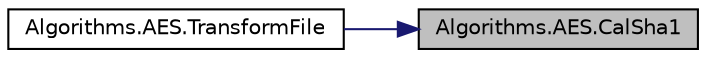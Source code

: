 digraph "Algorithms.AES.CalSha1"
{
 // INTERACTIVE_SVG=YES
 // LATEX_PDF_SIZE
  edge [fontname="Helvetica",fontsize="10",labelfontname="Helvetica",labelfontsize="10"];
  node [fontname="Helvetica",fontsize="10",shape=record];
  rankdir="RL";
  Node1 [label="Algorithms.AES.CalSha1",height=0.2,width=0.4,color="black", fillcolor="grey75", style="filled", fontcolor="black",tooltip="Calculates the SHA1 hash of the provided data."];
  Node1 -> Node2 [dir="back",color="midnightblue",fontsize="10",style="solid",fontname="Helvetica"];
  Node2 [label="Algorithms.AES.TransformFile",height=0.2,width=0.4,color="black", fillcolor="white", style="filled",URL="$d2/de7/a00014.html#a68883a386bad97e0b49fcc001f240ddc",tooltip="Transforms a file based on the specified operation."];
}
